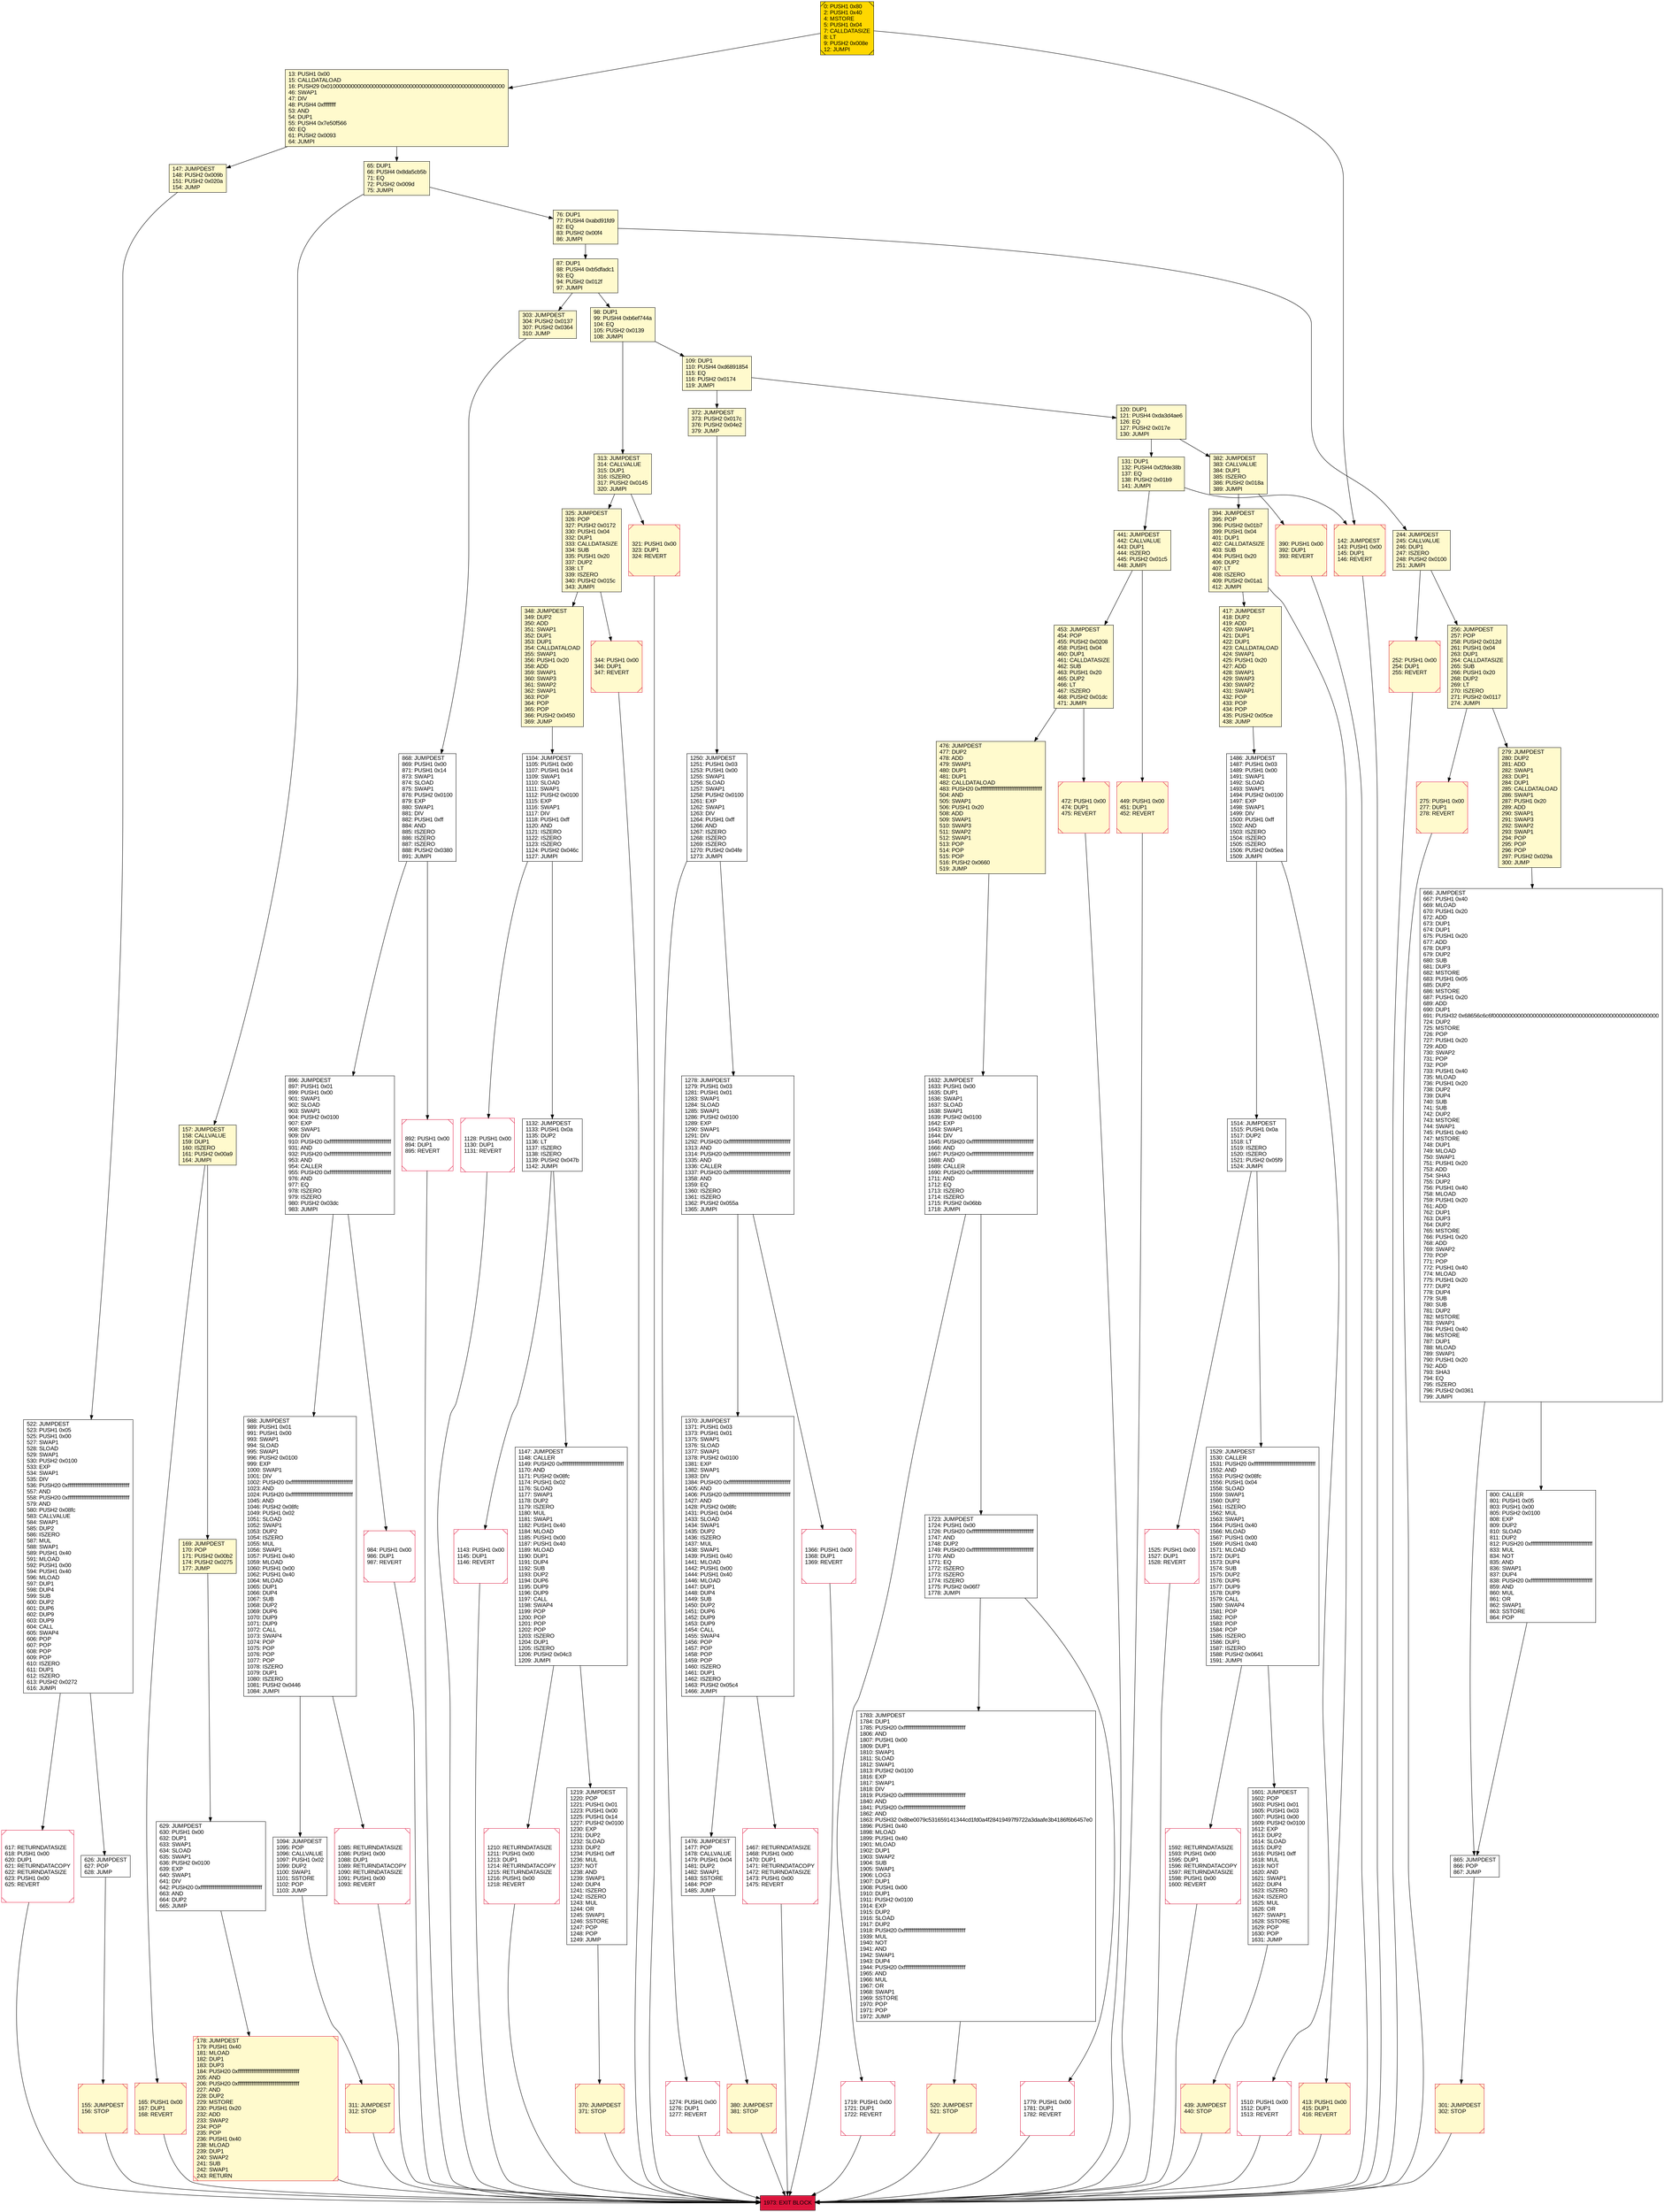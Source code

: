 digraph G {
bgcolor=transparent rankdir=UD;
node [shape=box style=filled color=black fillcolor=white fontname=arial fontcolor=black];
165 [label="165: PUSH1 0x00\l167: DUP1\l168: REVERT\l" fillcolor=lemonchiffon shape=Msquare color=crimson ];
868 [label="868: JUMPDEST\l869: PUSH1 0x00\l871: PUSH1 0x14\l873: SWAP1\l874: SLOAD\l875: SWAP1\l876: PUSH2 0x0100\l879: EXP\l880: SWAP1\l881: DIV\l882: PUSH1 0xff\l884: AND\l885: ISZERO\l886: ISZERO\l887: ISZERO\l888: PUSH2 0x0380\l891: JUMPI\l" ];
1783 [label="1783: JUMPDEST\l1784: DUP1\l1785: PUSH20 0xffffffffffffffffffffffffffffffffffffffff\l1806: AND\l1807: PUSH1 0x00\l1809: DUP1\l1810: SWAP1\l1811: SLOAD\l1812: SWAP1\l1813: PUSH2 0x0100\l1816: EXP\l1817: SWAP1\l1818: DIV\l1819: PUSH20 0xffffffffffffffffffffffffffffffffffffffff\l1840: AND\l1841: PUSH20 0xffffffffffffffffffffffffffffffffffffffff\l1862: AND\l1863: PUSH32 0x8be0079c531659141344cd1fd0a4f28419497f9722a3daafe3b4186f6b6457e0\l1896: PUSH1 0x40\l1898: MLOAD\l1899: PUSH1 0x40\l1901: MLOAD\l1902: DUP1\l1903: SWAP2\l1904: SUB\l1905: SWAP1\l1906: LOG3\l1907: DUP1\l1908: PUSH1 0x00\l1910: DUP1\l1911: PUSH2 0x0100\l1914: EXP\l1915: DUP2\l1916: SLOAD\l1917: DUP2\l1918: PUSH20 0xffffffffffffffffffffffffffffffffffffffff\l1939: MUL\l1940: NOT\l1941: AND\l1942: SWAP1\l1943: DUP4\l1944: PUSH20 0xffffffffffffffffffffffffffffffffffffffff\l1965: AND\l1966: MUL\l1967: OR\l1968: SWAP1\l1969: SSTORE\l1970: POP\l1971: POP\l1972: JUMP\l" ];
522 [label="522: JUMPDEST\l523: PUSH1 0x05\l525: PUSH1 0x00\l527: SWAP1\l528: SLOAD\l529: SWAP1\l530: PUSH2 0x0100\l533: EXP\l534: SWAP1\l535: DIV\l536: PUSH20 0xffffffffffffffffffffffffffffffffffffffff\l557: AND\l558: PUSH20 0xffffffffffffffffffffffffffffffffffffffff\l579: AND\l580: PUSH2 0x08fc\l583: CALLVALUE\l584: SWAP1\l585: DUP2\l586: ISZERO\l587: MUL\l588: SWAP1\l589: PUSH1 0x40\l591: MLOAD\l592: PUSH1 0x00\l594: PUSH1 0x40\l596: MLOAD\l597: DUP1\l598: DUP4\l599: SUB\l600: DUP2\l601: DUP6\l602: DUP9\l603: DUP9\l604: CALL\l605: SWAP4\l606: POP\l607: POP\l608: POP\l609: POP\l610: ISZERO\l611: DUP1\l612: ISZERO\l613: PUSH2 0x0272\l616: JUMPI\l" ];
896 [label="896: JUMPDEST\l897: PUSH1 0x01\l899: PUSH1 0x00\l901: SWAP1\l902: SLOAD\l903: SWAP1\l904: PUSH2 0x0100\l907: EXP\l908: SWAP1\l909: DIV\l910: PUSH20 0xffffffffffffffffffffffffffffffffffffffff\l931: AND\l932: PUSH20 0xffffffffffffffffffffffffffffffffffffffff\l953: AND\l954: CALLER\l955: PUSH20 0xffffffffffffffffffffffffffffffffffffffff\l976: AND\l977: EQ\l978: ISZERO\l979: ISZERO\l980: PUSH2 0x03dc\l983: JUMPI\l" ];
1147 [label="1147: JUMPDEST\l1148: CALLER\l1149: PUSH20 0xffffffffffffffffffffffffffffffffffffffff\l1170: AND\l1171: PUSH2 0x08fc\l1174: PUSH1 0x02\l1176: SLOAD\l1177: SWAP1\l1178: DUP2\l1179: ISZERO\l1180: MUL\l1181: SWAP1\l1182: PUSH1 0x40\l1184: MLOAD\l1185: PUSH1 0x00\l1187: PUSH1 0x40\l1189: MLOAD\l1190: DUP1\l1191: DUP4\l1192: SUB\l1193: DUP2\l1194: DUP6\l1195: DUP9\l1196: DUP9\l1197: CALL\l1198: SWAP4\l1199: POP\l1200: POP\l1201: POP\l1202: POP\l1203: ISZERO\l1204: DUP1\l1205: ISZERO\l1206: PUSH2 0x04c3\l1209: JUMPI\l" ];
1104 [label="1104: JUMPDEST\l1105: PUSH1 0x00\l1107: PUSH1 0x14\l1109: SWAP1\l1110: SLOAD\l1111: SWAP1\l1112: PUSH2 0x0100\l1115: EXP\l1116: SWAP1\l1117: DIV\l1118: PUSH1 0xff\l1120: AND\l1121: ISZERO\l1122: ISZERO\l1123: ISZERO\l1124: PUSH2 0x046c\l1127: JUMPI\l" ];
142 [label="142: JUMPDEST\l143: PUSH1 0x00\l145: DUP1\l146: REVERT\l" fillcolor=lemonchiffon shape=Msquare color=crimson ];
155 [label="155: JUMPDEST\l156: STOP\l" fillcolor=lemonchiffon shape=Msquare color=crimson ];
417 [label="417: JUMPDEST\l418: DUP2\l419: ADD\l420: SWAP1\l421: DUP1\l422: DUP1\l423: CALLDATALOAD\l424: SWAP1\l425: PUSH1 0x20\l427: ADD\l428: SWAP1\l429: SWAP3\l430: SWAP2\l431: SWAP1\l432: POP\l433: POP\l434: POP\l435: PUSH2 0x05ce\l438: JUMP\l" fillcolor=lemonchiffon ];
1370 [label="1370: JUMPDEST\l1371: PUSH1 0x03\l1373: PUSH1 0x01\l1375: SWAP1\l1376: SLOAD\l1377: SWAP1\l1378: PUSH2 0x0100\l1381: EXP\l1382: SWAP1\l1383: DIV\l1384: PUSH20 0xffffffffffffffffffffffffffffffffffffffff\l1405: AND\l1406: PUSH20 0xffffffffffffffffffffffffffffffffffffffff\l1427: AND\l1428: PUSH2 0x08fc\l1431: PUSH1 0x04\l1433: SLOAD\l1434: SWAP1\l1435: DUP2\l1436: ISZERO\l1437: MUL\l1438: SWAP1\l1439: PUSH1 0x40\l1441: MLOAD\l1442: PUSH1 0x00\l1444: PUSH1 0x40\l1446: MLOAD\l1447: DUP1\l1448: DUP4\l1449: SUB\l1450: DUP2\l1451: DUP6\l1452: DUP9\l1453: DUP9\l1454: CALL\l1455: SWAP4\l1456: POP\l1457: POP\l1458: POP\l1459: POP\l1460: ISZERO\l1461: DUP1\l1462: ISZERO\l1463: PUSH2 0x05c4\l1466: JUMPI\l" ];
1632 [label="1632: JUMPDEST\l1633: PUSH1 0x00\l1635: DUP1\l1636: SWAP1\l1637: SLOAD\l1638: SWAP1\l1639: PUSH2 0x0100\l1642: EXP\l1643: SWAP1\l1644: DIV\l1645: PUSH20 0xffffffffffffffffffffffffffffffffffffffff\l1666: AND\l1667: PUSH20 0xffffffffffffffffffffffffffffffffffffffff\l1688: AND\l1689: CALLER\l1690: PUSH20 0xffffffffffffffffffffffffffffffffffffffff\l1711: AND\l1712: EQ\l1713: ISZERO\l1714: ISZERO\l1715: PUSH2 0x06bb\l1718: JUMPI\l" ];
1719 [label="1719: PUSH1 0x00\l1721: DUP1\l1722: REVERT\l" shape=Msquare color=crimson ];
13 [label="13: PUSH1 0x00\l15: CALLDATALOAD\l16: PUSH29 0x0100000000000000000000000000000000000000000000000000000000\l46: SWAP1\l47: DIV\l48: PUSH4 0xffffffff\l53: AND\l54: DUP1\l55: PUSH4 0x7e50f566\l60: EQ\l61: PUSH2 0x0093\l64: JUMPI\l" fillcolor=lemonchiffon ];
131 [label="131: DUP1\l132: PUSH4 0xf2fde38b\l137: EQ\l138: PUSH2 0x01b9\l141: JUMPI\l" fillcolor=lemonchiffon ];
520 [label="520: JUMPDEST\l521: STOP\l" fillcolor=lemonchiffon shape=Msquare color=crimson ];
476 [label="476: JUMPDEST\l477: DUP2\l478: ADD\l479: SWAP1\l480: DUP1\l481: DUP1\l482: CALLDATALOAD\l483: PUSH20 0xffffffffffffffffffffffffffffffffffffffff\l504: AND\l505: SWAP1\l506: PUSH1 0x20\l508: ADD\l509: SWAP1\l510: SWAP3\l511: SWAP2\l512: SWAP1\l513: POP\l514: POP\l515: POP\l516: PUSH2 0x0660\l519: JUMP\l" fillcolor=lemonchiffon ];
1094 [label="1094: JUMPDEST\l1095: POP\l1096: CALLVALUE\l1097: PUSH1 0x02\l1099: DUP2\l1100: SWAP1\l1101: SSTORE\l1102: POP\l1103: JUMP\l" ];
87 [label="87: DUP1\l88: PUSH4 0xb5dfadc1\l93: EQ\l94: PUSH2 0x012f\l97: JUMPI\l" fillcolor=lemonchiffon ];
1467 [label="1467: RETURNDATASIZE\l1468: PUSH1 0x00\l1470: DUP1\l1471: RETURNDATACOPY\l1472: RETURNDATASIZE\l1473: PUSH1 0x00\l1475: REVERT\l" shape=Msquare color=crimson ];
1210 [label="1210: RETURNDATASIZE\l1211: PUSH1 0x00\l1213: DUP1\l1214: RETURNDATACOPY\l1215: RETURNDATASIZE\l1216: PUSH1 0x00\l1218: REVERT\l" shape=Msquare color=crimson ];
311 [label="311: JUMPDEST\l312: STOP\l" fillcolor=lemonchiffon shape=Msquare color=crimson ];
439 [label="439: JUMPDEST\l440: STOP\l" fillcolor=lemonchiffon shape=Msquare color=crimson ];
1592 [label="1592: RETURNDATASIZE\l1593: PUSH1 0x00\l1595: DUP1\l1596: RETURNDATACOPY\l1597: RETURNDATASIZE\l1598: PUSH1 0x00\l1600: REVERT\l" shape=Msquare color=crimson ];
1250 [label="1250: JUMPDEST\l1251: PUSH1 0x03\l1253: PUSH1 0x00\l1255: SWAP1\l1256: SLOAD\l1257: SWAP1\l1258: PUSH2 0x0100\l1261: EXP\l1262: SWAP1\l1263: DIV\l1264: PUSH1 0xff\l1266: AND\l1267: ISZERO\l1268: ISZERO\l1269: ISZERO\l1270: PUSH2 0x04fe\l1273: JUMPI\l" ];
1085 [label="1085: RETURNDATASIZE\l1086: PUSH1 0x00\l1088: DUP1\l1089: RETURNDATACOPY\l1090: RETURNDATASIZE\l1091: PUSH1 0x00\l1093: REVERT\l" shape=Msquare color=crimson ];
390 [label="390: PUSH1 0x00\l392: DUP1\l393: REVERT\l" fillcolor=lemonchiffon shape=Msquare color=crimson ];
256 [label="256: JUMPDEST\l257: POP\l258: PUSH2 0x012d\l261: PUSH1 0x04\l263: DUP1\l264: CALLDATASIZE\l265: SUB\l266: PUSH1 0x20\l268: DUP2\l269: LT\l270: ISZERO\l271: PUSH2 0x0117\l274: JUMPI\l" fillcolor=lemonchiffon ];
348 [label="348: JUMPDEST\l349: DUP2\l350: ADD\l351: SWAP1\l352: DUP1\l353: DUP1\l354: CALLDATALOAD\l355: SWAP1\l356: PUSH1 0x20\l358: ADD\l359: SWAP1\l360: SWAP3\l361: SWAP2\l362: SWAP1\l363: POP\l364: POP\l365: POP\l366: PUSH2 0x0450\l369: JUMP\l" fillcolor=lemonchiffon ];
109 [label="109: DUP1\l110: PUSH4 0xd6891854\l115: EQ\l116: PUSH2 0x0174\l119: JUMPI\l" fillcolor=lemonchiffon ];
169 [label="169: JUMPDEST\l170: POP\l171: PUSH2 0x00b2\l174: PUSH2 0x0275\l177: JUMP\l" fillcolor=lemonchiffon ];
441 [label="441: JUMPDEST\l442: CALLVALUE\l443: DUP1\l444: ISZERO\l445: PUSH2 0x01c5\l448: JUMPI\l" fillcolor=lemonchiffon ];
147 [label="147: JUMPDEST\l148: PUSH2 0x009b\l151: PUSH2 0x020a\l154: JUMP\l" fillcolor=lemonchiffon ];
453 [label="453: JUMPDEST\l454: POP\l455: PUSH2 0x0208\l458: PUSH1 0x04\l460: DUP1\l461: CALLDATASIZE\l462: SUB\l463: PUSH1 0x20\l465: DUP2\l466: LT\l467: ISZERO\l468: PUSH2 0x01dc\l471: JUMPI\l" fillcolor=lemonchiffon ];
275 [label="275: PUSH1 0x00\l277: DUP1\l278: REVERT\l" fillcolor=lemonchiffon shape=Msquare color=crimson ];
1973 [label="1973: EXIT BLOCK\l" fillcolor=crimson ];
325 [label="325: JUMPDEST\l326: POP\l327: PUSH2 0x0172\l330: PUSH1 0x04\l332: DUP1\l333: CALLDATASIZE\l334: SUB\l335: PUSH1 0x20\l337: DUP2\l338: LT\l339: ISZERO\l340: PUSH2 0x015c\l343: JUMPI\l" fillcolor=lemonchiffon ];
301 [label="301: JUMPDEST\l302: STOP\l" fillcolor=lemonchiffon shape=Msquare color=crimson ];
1514 [label="1514: JUMPDEST\l1515: PUSH1 0x0a\l1517: DUP2\l1518: LT\l1519: ISZERO\l1520: ISZERO\l1521: PUSH2 0x05f9\l1524: JUMPI\l" ];
413 [label="413: PUSH1 0x00\l415: DUP1\l416: REVERT\l" fillcolor=lemonchiffon shape=Msquare color=crimson ];
1486 [label="1486: JUMPDEST\l1487: PUSH1 0x03\l1489: PUSH1 0x00\l1491: SWAP1\l1492: SLOAD\l1493: SWAP1\l1494: PUSH2 0x0100\l1497: EXP\l1498: SWAP1\l1499: DIV\l1500: PUSH1 0xff\l1502: AND\l1503: ISZERO\l1504: ISZERO\l1505: ISZERO\l1506: PUSH2 0x05ea\l1509: JUMPI\l" ];
303 [label="303: JUMPDEST\l304: PUSH2 0x0137\l307: PUSH2 0x0364\l310: JUMP\l" fillcolor=lemonchiffon ];
157 [label="157: JUMPDEST\l158: CALLVALUE\l159: DUP1\l160: ISZERO\l161: PUSH2 0x00a9\l164: JUMPI\l" fillcolor=lemonchiffon ];
629 [label="629: JUMPDEST\l630: PUSH1 0x00\l632: DUP1\l633: SWAP1\l634: SLOAD\l635: SWAP1\l636: PUSH2 0x0100\l639: EXP\l640: SWAP1\l641: DIV\l642: PUSH20 0xffffffffffffffffffffffffffffffffffffffff\l663: AND\l664: DUP2\l665: JUMP\l" ];
1476 [label="1476: JUMPDEST\l1477: POP\l1478: CALLVALUE\l1479: PUSH1 0x04\l1481: DUP2\l1482: SWAP1\l1483: SSTORE\l1484: POP\l1485: JUMP\l" ];
1601 [label="1601: JUMPDEST\l1602: POP\l1603: PUSH1 0x01\l1605: PUSH1 0x03\l1607: PUSH1 0x00\l1609: PUSH2 0x0100\l1612: EXP\l1613: DUP2\l1614: SLOAD\l1615: DUP2\l1616: PUSH1 0xff\l1618: MUL\l1619: NOT\l1620: AND\l1621: SWAP1\l1622: DUP4\l1623: ISZERO\l1624: ISZERO\l1625: MUL\l1626: OR\l1627: SWAP1\l1628: SSTORE\l1629: POP\l1630: POP\l1631: JUMP\l" ];
865 [label="865: JUMPDEST\l866: POP\l867: JUMP\l" ];
279 [label="279: JUMPDEST\l280: DUP2\l281: ADD\l282: SWAP1\l283: DUP1\l284: DUP1\l285: CALLDATALOAD\l286: SWAP1\l287: PUSH1 0x20\l289: ADD\l290: SWAP1\l291: SWAP3\l292: SWAP2\l293: SWAP1\l294: POP\l295: POP\l296: POP\l297: PUSH2 0x029a\l300: JUMP\l" fillcolor=lemonchiffon ];
1510 [label="1510: PUSH1 0x00\l1512: DUP1\l1513: REVERT\l" shape=Msquare color=crimson ];
1128 [label="1128: PUSH1 0x00\l1130: DUP1\l1131: REVERT\l" shape=Msquare color=crimson ];
1723 [label="1723: JUMPDEST\l1724: PUSH1 0x00\l1726: PUSH20 0xffffffffffffffffffffffffffffffffffffffff\l1747: AND\l1748: DUP2\l1749: PUSH20 0xffffffffffffffffffffffffffffffffffffffff\l1770: AND\l1771: EQ\l1772: ISZERO\l1773: ISZERO\l1774: ISZERO\l1775: PUSH2 0x06f7\l1778: JUMPI\l" ];
76 [label="76: DUP1\l77: PUSH4 0xabd91fd9\l82: EQ\l83: PUSH2 0x00f4\l86: JUMPI\l" fillcolor=lemonchiffon ];
1779 [label="1779: PUSH1 0x00\l1781: DUP1\l1782: REVERT\l" shape=Msquare color=crimson ];
382 [label="382: JUMPDEST\l383: CALLVALUE\l384: DUP1\l385: ISZERO\l386: PUSH2 0x018a\l389: JUMPI\l" fillcolor=lemonchiffon ];
1132 [label="1132: JUMPDEST\l1133: PUSH1 0x0a\l1135: DUP2\l1136: LT\l1137: ISZERO\l1138: ISZERO\l1139: PUSH2 0x047b\l1142: JUMPI\l" ];
1525 [label="1525: PUSH1 0x00\l1527: DUP1\l1528: REVERT\l" shape=Msquare color=crimson ];
626 [label="626: JUMPDEST\l627: POP\l628: JUMP\l" ];
1219 [label="1219: JUMPDEST\l1220: POP\l1221: PUSH1 0x01\l1223: PUSH1 0x00\l1225: PUSH1 0x14\l1227: PUSH2 0x0100\l1230: EXP\l1231: DUP2\l1232: SLOAD\l1233: DUP2\l1234: PUSH1 0xff\l1236: MUL\l1237: NOT\l1238: AND\l1239: SWAP1\l1240: DUP4\l1241: ISZERO\l1242: ISZERO\l1243: MUL\l1244: OR\l1245: SWAP1\l1246: SSTORE\l1247: POP\l1248: POP\l1249: JUMP\l" ];
666 [label="666: JUMPDEST\l667: PUSH1 0x40\l669: MLOAD\l670: PUSH1 0x20\l672: ADD\l673: DUP1\l674: DUP1\l675: PUSH1 0x20\l677: ADD\l678: DUP3\l679: DUP2\l680: SUB\l681: DUP3\l682: MSTORE\l683: PUSH1 0x05\l685: DUP2\l686: MSTORE\l687: PUSH1 0x20\l689: ADD\l690: DUP1\l691: PUSH32 0x68656c6c6f000000000000000000000000000000000000000000000000000000\l724: DUP2\l725: MSTORE\l726: POP\l727: PUSH1 0x20\l729: ADD\l730: SWAP2\l731: POP\l732: POP\l733: PUSH1 0x40\l735: MLOAD\l736: PUSH1 0x20\l738: DUP2\l739: DUP4\l740: SUB\l741: SUB\l742: DUP2\l743: MSTORE\l744: SWAP1\l745: PUSH1 0x40\l747: MSTORE\l748: DUP1\l749: MLOAD\l750: SWAP1\l751: PUSH1 0x20\l753: ADD\l754: SHA3\l755: DUP2\l756: PUSH1 0x40\l758: MLOAD\l759: PUSH1 0x20\l761: ADD\l762: DUP1\l763: DUP3\l764: DUP2\l765: MSTORE\l766: PUSH1 0x20\l768: ADD\l769: SWAP2\l770: POP\l771: POP\l772: PUSH1 0x40\l774: MLOAD\l775: PUSH1 0x20\l777: DUP2\l778: DUP4\l779: SUB\l780: SUB\l781: DUP2\l782: MSTORE\l783: SWAP1\l784: PUSH1 0x40\l786: MSTORE\l787: DUP1\l788: MLOAD\l789: SWAP1\l790: PUSH1 0x20\l792: ADD\l793: SHA3\l794: EQ\l795: ISZERO\l796: PUSH2 0x0361\l799: JUMPI\l" ];
1143 [label="1143: PUSH1 0x00\l1145: DUP1\l1146: REVERT\l" shape=Msquare color=crimson ];
98 [label="98: DUP1\l99: PUSH4 0xb6ef744a\l104: EQ\l105: PUSH2 0x0139\l108: JUMPI\l" fillcolor=lemonchiffon ];
1274 [label="1274: PUSH1 0x00\l1276: DUP1\l1277: REVERT\l" shape=Msquare color=crimson ];
252 [label="252: PUSH1 0x00\l254: DUP1\l255: REVERT\l" fillcolor=lemonchiffon shape=Msquare color=crimson ];
892 [label="892: PUSH1 0x00\l894: DUP1\l895: REVERT\l" shape=Msquare color=crimson ];
321 [label="321: PUSH1 0x00\l323: DUP1\l324: REVERT\l" fillcolor=lemonchiffon shape=Msquare color=crimson ];
449 [label="449: PUSH1 0x00\l451: DUP1\l452: REVERT\l" fillcolor=lemonchiffon shape=Msquare color=crimson ];
178 [label="178: JUMPDEST\l179: PUSH1 0x40\l181: MLOAD\l182: DUP1\l183: DUP3\l184: PUSH20 0xffffffffffffffffffffffffffffffffffffffff\l205: AND\l206: PUSH20 0xffffffffffffffffffffffffffffffffffffffff\l227: AND\l228: DUP2\l229: MSTORE\l230: PUSH1 0x20\l232: ADD\l233: SWAP2\l234: POP\l235: POP\l236: PUSH1 0x40\l238: MLOAD\l239: DUP1\l240: SWAP2\l241: SUB\l242: SWAP1\l243: RETURN\l" fillcolor=lemonchiffon shape=Msquare color=crimson ];
800 [label="800: CALLER\l801: PUSH1 0x05\l803: PUSH1 0x00\l805: PUSH2 0x0100\l808: EXP\l809: DUP2\l810: SLOAD\l811: DUP2\l812: PUSH20 0xffffffffffffffffffffffffffffffffffffffff\l833: MUL\l834: NOT\l835: AND\l836: SWAP1\l837: DUP4\l838: PUSH20 0xffffffffffffffffffffffffffffffffffffffff\l859: AND\l860: MUL\l861: OR\l862: SWAP1\l863: SSTORE\l864: POP\l" ];
65 [label="65: DUP1\l66: PUSH4 0x8da5cb5b\l71: EQ\l72: PUSH2 0x009d\l75: JUMPI\l" fillcolor=lemonchiffon ];
370 [label="370: JUMPDEST\l371: STOP\l" fillcolor=lemonchiffon shape=Msquare color=crimson ];
380 [label="380: JUMPDEST\l381: STOP\l" fillcolor=lemonchiffon shape=Msquare color=crimson ];
313 [label="313: JUMPDEST\l314: CALLVALUE\l315: DUP1\l316: ISZERO\l317: PUSH2 0x0145\l320: JUMPI\l" fillcolor=lemonchiffon ];
244 [label="244: JUMPDEST\l245: CALLVALUE\l246: DUP1\l247: ISZERO\l248: PUSH2 0x0100\l251: JUMPI\l" fillcolor=lemonchiffon ];
120 [label="120: DUP1\l121: PUSH4 0xda3d4ae6\l126: EQ\l127: PUSH2 0x017e\l130: JUMPI\l" fillcolor=lemonchiffon ];
1278 [label="1278: JUMPDEST\l1279: PUSH1 0x03\l1281: PUSH1 0x01\l1283: SWAP1\l1284: SLOAD\l1285: SWAP1\l1286: PUSH2 0x0100\l1289: EXP\l1290: SWAP1\l1291: DIV\l1292: PUSH20 0xffffffffffffffffffffffffffffffffffffffff\l1313: AND\l1314: PUSH20 0xffffffffffffffffffffffffffffffffffffffff\l1335: AND\l1336: CALLER\l1337: PUSH20 0xffffffffffffffffffffffffffffffffffffffff\l1358: AND\l1359: EQ\l1360: ISZERO\l1361: ISZERO\l1362: PUSH2 0x055a\l1365: JUMPI\l" ];
372 [label="372: JUMPDEST\l373: PUSH2 0x017c\l376: PUSH2 0x04e2\l379: JUMP\l" fillcolor=lemonchiffon ];
394 [label="394: JUMPDEST\l395: POP\l396: PUSH2 0x01b7\l399: PUSH1 0x04\l401: DUP1\l402: CALLDATASIZE\l403: SUB\l404: PUSH1 0x20\l406: DUP2\l407: LT\l408: ISZERO\l409: PUSH2 0x01a1\l412: JUMPI\l" fillcolor=lemonchiffon ];
1529 [label="1529: JUMPDEST\l1530: CALLER\l1531: PUSH20 0xffffffffffffffffffffffffffffffffffffffff\l1552: AND\l1553: PUSH2 0x08fc\l1556: PUSH1 0x04\l1558: SLOAD\l1559: SWAP1\l1560: DUP2\l1561: ISZERO\l1562: MUL\l1563: SWAP1\l1564: PUSH1 0x40\l1566: MLOAD\l1567: PUSH1 0x00\l1569: PUSH1 0x40\l1571: MLOAD\l1572: DUP1\l1573: DUP4\l1574: SUB\l1575: DUP2\l1576: DUP6\l1577: DUP9\l1578: DUP9\l1579: CALL\l1580: SWAP4\l1581: POP\l1582: POP\l1583: POP\l1584: POP\l1585: ISZERO\l1586: DUP1\l1587: ISZERO\l1588: PUSH2 0x0641\l1591: JUMPI\l" ];
617 [label="617: RETURNDATASIZE\l618: PUSH1 0x00\l620: DUP1\l621: RETURNDATACOPY\l622: RETURNDATASIZE\l623: PUSH1 0x00\l625: REVERT\l" shape=Msquare color=crimson ];
0 [label="0: PUSH1 0x80\l2: PUSH1 0x40\l4: MSTORE\l5: PUSH1 0x04\l7: CALLDATASIZE\l8: LT\l9: PUSH2 0x008e\l12: JUMPI\l" fillcolor=lemonchiffon shape=Msquare fillcolor=gold ];
1366 [label="1366: PUSH1 0x00\l1368: DUP1\l1369: REVERT\l" shape=Msquare color=crimson ];
344 [label="344: PUSH1 0x00\l346: DUP1\l347: REVERT\l" fillcolor=lemonchiffon shape=Msquare color=crimson ];
472 [label="472: PUSH1 0x00\l474: DUP1\l475: REVERT\l" fillcolor=lemonchiffon shape=Msquare color=crimson ];
984 [label="984: PUSH1 0x00\l986: DUP1\l987: REVERT\l" shape=Msquare color=crimson ];
988 [label="988: JUMPDEST\l989: PUSH1 0x01\l991: PUSH1 0x00\l993: SWAP1\l994: SLOAD\l995: SWAP1\l996: PUSH2 0x0100\l999: EXP\l1000: SWAP1\l1001: DIV\l1002: PUSH20 0xffffffffffffffffffffffffffffffffffffffff\l1023: AND\l1024: PUSH20 0xffffffffffffffffffffffffffffffffffffffff\l1045: AND\l1046: PUSH2 0x08fc\l1049: PUSH1 0x02\l1051: SLOAD\l1052: SWAP1\l1053: DUP2\l1054: ISZERO\l1055: MUL\l1056: SWAP1\l1057: PUSH1 0x40\l1059: MLOAD\l1060: PUSH1 0x00\l1062: PUSH1 0x40\l1064: MLOAD\l1065: DUP1\l1066: DUP4\l1067: SUB\l1068: DUP2\l1069: DUP6\l1070: DUP9\l1071: DUP9\l1072: CALL\l1073: SWAP4\l1074: POP\l1075: POP\l1076: POP\l1077: POP\l1078: ISZERO\l1079: DUP1\l1080: ISZERO\l1081: PUSH2 0x0446\l1084: JUMPI\l" ];
1132 -> 1143;
1632 -> 1719;
275 -> 1973;
313 -> 321;
301 -> 1973;
131 -> 142;
279 -> 666;
1210 -> 1973;
1467 -> 1973;
311 -> 1973;
1783 -> 520;
1723 -> 1779;
325 -> 348;
348 -> 1104;
76 -> 244;
65 -> 157;
147 -> 522;
520 -> 1973;
1147 -> 1210;
417 -> 1486;
1476 -> 380;
1529 -> 1601;
13 -> 147;
131 -> 441;
244 -> 252;
666 -> 800;
303 -> 868;
142 -> 1973;
1366 -> 1973;
244 -> 256;
87 -> 98;
453 -> 472;
1250 -> 1278;
344 -> 1973;
394 -> 413;
76 -> 87;
1529 -> 1592;
370 -> 1973;
178 -> 1973;
321 -> 1973;
868 -> 892;
988 -> 1085;
109 -> 372;
626 -> 155;
1632 -> 1723;
1132 -> 1147;
380 -> 1973;
522 -> 626;
988 -> 1094;
394 -> 417;
1143 -> 1973;
1601 -> 439;
169 -> 629;
892 -> 1973;
896 -> 984;
896 -> 988;
522 -> 617;
1486 -> 1510;
1128 -> 1973;
0 -> 142;
1250 -> 1274;
1278 -> 1370;
1486 -> 1514;
413 -> 1973;
476 -> 1632;
868 -> 896;
666 -> 865;
390 -> 1973;
1085 -> 1973;
439 -> 1973;
1592 -> 1973;
1278 -> 1366;
256 -> 275;
441 -> 453;
87 -> 303;
629 -> 178;
382 -> 394;
1719 -> 1973;
800 -> 865;
65 -> 76;
453 -> 476;
165 -> 1973;
1370 -> 1467;
98 -> 313;
1219 -> 370;
120 -> 382;
155 -> 1973;
1094 -> 311;
1104 -> 1128;
109 -> 120;
157 -> 165;
617 -> 1973;
1514 -> 1529;
441 -> 449;
472 -> 1973;
984 -> 1973;
1723 -> 1783;
325 -> 344;
1370 -> 1476;
372 -> 1250;
449 -> 1973;
1104 -> 1132;
1147 -> 1219;
313 -> 325;
1525 -> 1973;
1779 -> 1973;
252 -> 1973;
157 -> 169;
0 -> 13;
1514 -> 1525;
1274 -> 1973;
256 -> 279;
98 -> 109;
120 -> 131;
1510 -> 1973;
382 -> 390;
13 -> 65;
865 -> 301;
}